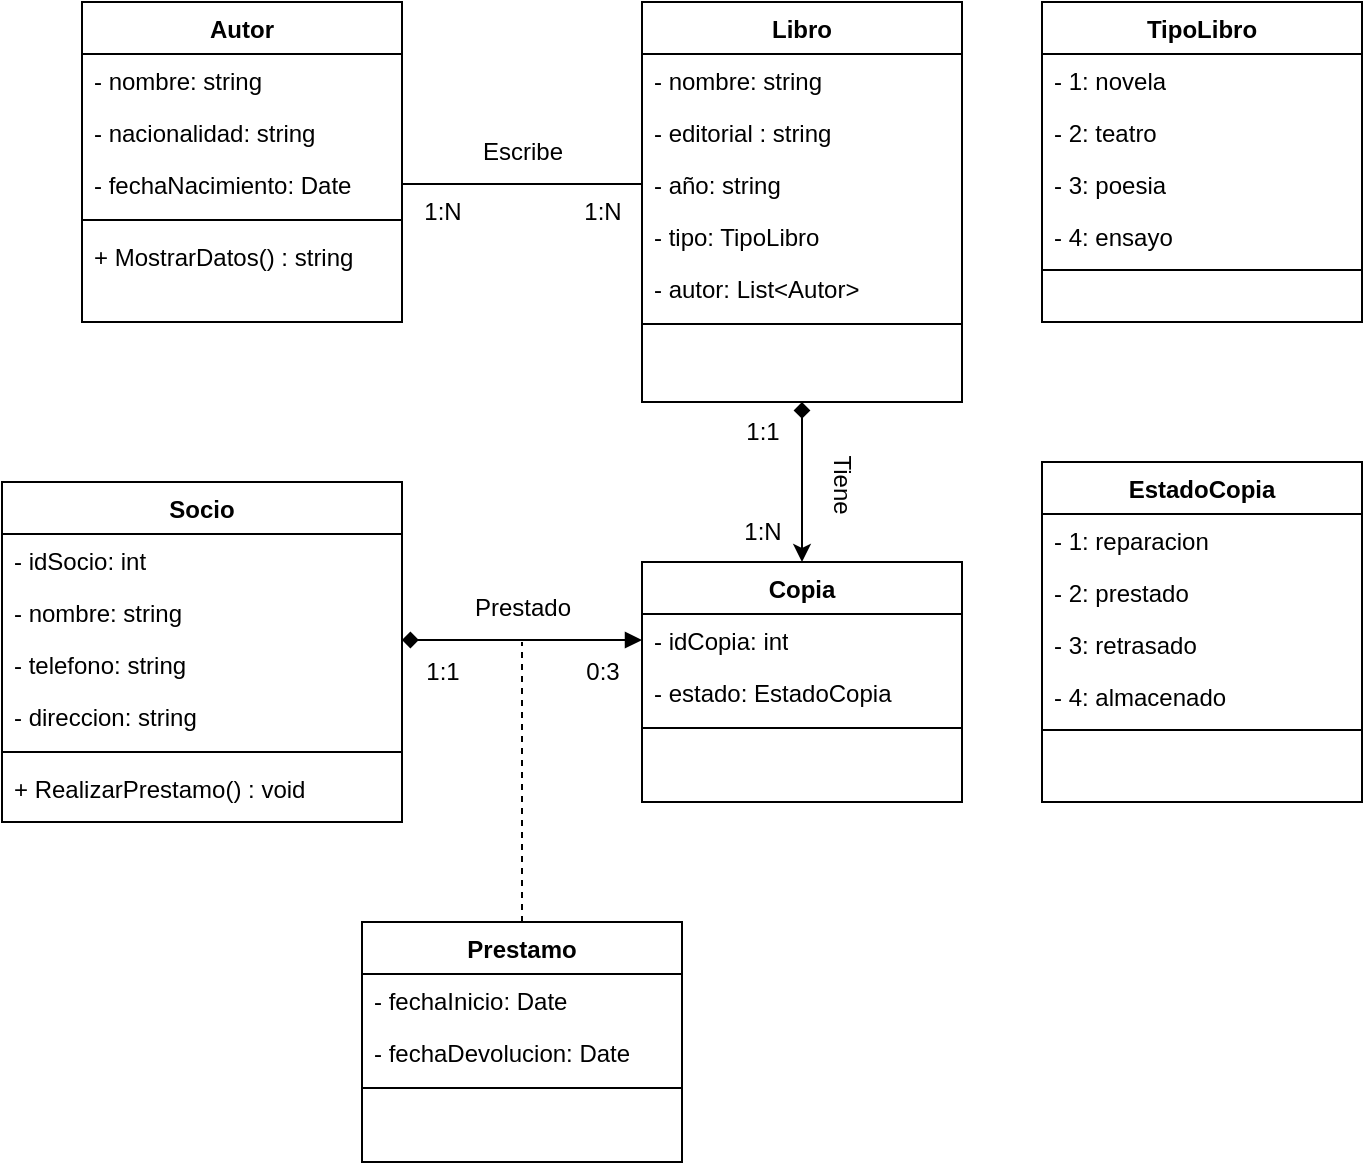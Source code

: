<mxfile version="24.3.0" type="github" pages="2">
  <diagram name="Page-1" id="NZObzftYaRMVQlycntrI">
    <mxGraphModel dx="1195" dy="637" grid="1" gridSize="10" guides="1" tooltips="1" connect="1" arrows="1" fold="1" page="1" pageScale="1" pageWidth="850" pageHeight="1100" math="0" shadow="0">
      <root>
        <mxCell id="0" />
        <mxCell id="1" parent="0" />
        <mxCell id="pUEDlQaruOGjHbqkqFNV-1" value="Libro" style="swimlane;fontStyle=1;align=center;verticalAlign=top;childLayout=stackLayout;horizontal=1;startSize=26;horizontalStack=0;resizeParent=1;resizeParentMax=0;resizeLast=0;collapsible=1;marginBottom=0;whiteSpace=wrap;html=1;" parent="1" vertex="1">
          <mxGeometry x="400" y="40" width="160" height="200" as="geometry" />
        </mxCell>
        <mxCell id="pUEDlQaruOGjHbqkqFNV-2" value="- nombre: string" style="text;strokeColor=none;fillColor=none;align=left;verticalAlign=top;spacingLeft=4;spacingRight=4;overflow=hidden;rotatable=0;points=[[0,0.5],[1,0.5]];portConstraint=eastwest;whiteSpace=wrap;html=1;" parent="pUEDlQaruOGjHbqkqFNV-1" vertex="1">
          <mxGeometry y="26" width="160" height="26" as="geometry" />
        </mxCell>
        <mxCell id="pUEDlQaruOGjHbqkqFNV-26" value="- editorial : string" style="text;strokeColor=none;fillColor=none;align=left;verticalAlign=top;spacingLeft=4;spacingRight=4;overflow=hidden;rotatable=0;points=[[0,0.5],[1,0.5]];portConstraint=eastwest;whiteSpace=wrap;html=1;" parent="pUEDlQaruOGjHbqkqFNV-1" vertex="1">
          <mxGeometry y="52" width="160" height="26" as="geometry" />
        </mxCell>
        <mxCell id="pUEDlQaruOGjHbqkqFNV-27" value="- año: string" style="text;strokeColor=none;fillColor=none;align=left;verticalAlign=top;spacingLeft=4;spacingRight=4;overflow=hidden;rotatable=0;points=[[0,0.5],[1,0.5]];portConstraint=eastwest;whiteSpace=wrap;html=1;" parent="pUEDlQaruOGjHbqkqFNV-1" vertex="1">
          <mxGeometry y="78" width="160" height="26" as="geometry" />
        </mxCell>
        <mxCell id="pUEDlQaruOGjHbqkqFNV-44" value="- tipo: TipoLibro" style="text;strokeColor=none;fillColor=none;align=left;verticalAlign=top;spacingLeft=4;spacingRight=4;overflow=hidden;rotatable=0;points=[[0,0.5],[1,0.5]];portConstraint=eastwest;whiteSpace=wrap;html=1;" parent="pUEDlQaruOGjHbqkqFNV-1" vertex="1">
          <mxGeometry y="104" width="160" height="26" as="geometry" />
        </mxCell>
        <mxCell id="pUEDlQaruOGjHbqkqFNV-28" value="- autor: List&amp;lt;Autor&amp;gt;" style="text;strokeColor=none;fillColor=none;align=left;verticalAlign=top;spacingLeft=4;spacingRight=4;overflow=hidden;rotatable=0;points=[[0,0.5],[1,0.5]];portConstraint=eastwest;whiteSpace=wrap;html=1;" parent="pUEDlQaruOGjHbqkqFNV-1" vertex="1">
          <mxGeometry y="130" width="160" height="26" as="geometry" />
        </mxCell>
        <mxCell id="pUEDlQaruOGjHbqkqFNV-3" value="" style="line;strokeWidth=1;fillColor=none;align=left;verticalAlign=middle;spacingTop=-1;spacingLeft=3;spacingRight=3;rotatable=0;labelPosition=right;points=[];portConstraint=eastwest;strokeColor=inherit;" parent="pUEDlQaruOGjHbqkqFNV-1" vertex="1">
          <mxGeometry y="156" width="160" height="10" as="geometry" />
        </mxCell>
        <mxCell id="pUEDlQaruOGjHbqkqFNV-33" value="&amp;nbsp;" style="text;strokeColor=none;fillColor=none;align=left;verticalAlign=top;spacingLeft=4;spacingRight=4;overflow=hidden;rotatable=0;points=[[0,0.5],[1,0.5]];portConstraint=eastwest;whiteSpace=wrap;html=1;" parent="pUEDlQaruOGjHbqkqFNV-1" vertex="1">
          <mxGeometry y="166" width="160" height="34" as="geometry" />
        </mxCell>
        <mxCell id="pUEDlQaruOGjHbqkqFNV-5" value="TipoLibro" style="swimlane;fontStyle=1;align=center;verticalAlign=top;childLayout=stackLayout;horizontal=1;startSize=26;horizontalStack=0;resizeParent=1;resizeParentMax=0;resizeLast=0;collapsible=1;marginBottom=0;whiteSpace=wrap;html=1;" parent="1" vertex="1">
          <mxGeometry x="600" y="40" width="160" height="160" as="geometry" />
        </mxCell>
        <mxCell id="pUEDlQaruOGjHbqkqFNV-6" value="- 1: novela" style="text;strokeColor=none;fillColor=none;align=left;verticalAlign=top;spacingLeft=4;spacingRight=4;overflow=hidden;rotatable=0;points=[[0,0.5],[1,0.5]];portConstraint=eastwest;whiteSpace=wrap;html=1;" parent="pUEDlQaruOGjHbqkqFNV-5" vertex="1">
          <mxGeometry y="26" width="160" height="26" as="geometry" />
        </mxCell>
        <mxCell id="pUEDlQaruOGjHbqkqFNV-30" value="- 2: teatro" style="text;strokeColor=none;fillColor=none;align=left;verticalAlign=top;spacingLeft=4;spacingRight=4;overflow=hidden;rotatable=0;points=[[0,0.5],[1,0.5]];portConstraint=eastwest;whiteSpace=wrap;html=1;" parent="pUEDlQaruOGjHbqkqFNV-5" vertex="1">
          <mxGeometry y="52" width="160" height="26" as="geometry" />
        </mxCell>
        <mxCell id="pUEDlQaruOGjHbqkqFNV-29" value="- 3: poesia" style="text;strokeColor=none;fillColor=none;align=left;verticalAlign=top;spacingLeft=4;spacingRight=4;overflow=hidden;rotatable=0;points=[[0,0.5],[1,0.5]];portConstraint=eastwest;whiteSpace=wrap;html=1;" parent="pUEDlQaruOGjHbqkqFNV-5" vertex="1">
          <mxGeometry y="78" width="160" height="26" as="geometry" />
        </mxCell>
        <mxCell id="pUEDlQaruOGjHbqkqFNV-32" value="- 4: ensayo" style="text;strokeColor=none;fillColor=none;align=left;verticalAlign=top;spacingLeft=4;spacingRight=4;overflow=hidden;rotatable=0;points=[[0,0.5],[1,0.5]];portConstraint=eastwest;whiteSpace=wrap;html=1;" parent="pUEDlQaruOGjHbqkqFNV-5" vertex="1">
          <mxGeometry y="104" width="160" height="26" as="geometry" />
        </mxCell>
        <mxCell id="pUEDlQaruOGjHbqkqFNV-7" value="" style="line;strokeWidth=1;fillColor=none;align=left;verticalAlign=middle;spacingTop=-1;spacingLeft=3;spacingRight=3;rotatable=0;labelPosition=right;points=[];portConstraint=eastwest;strokeColor=inherit;" parent="pUEDlQaruOGjHbqkqFNV-5" vertex="1">
          <mxGeometry y="130" width="160" height="8" as="geometry" />
        </mxCell>
        <mxCell id="pUEDlQaruOGjHbqkqFNV-31" value="&amp;nbsp;" style="text;strokeColor=none;fillColor=none;align=left;verticalAlign=top;spacingLeft=4;spacingRight=4;overflow=hidden;rotatable=0;points=[[0,0.5],[1,0.5]];portConstraint=eastwest;whiteSpace=wrap;html=1;" parent="pUEDlQaruOGjHbqkqFNV-5" vertex="1">
          <mxGeometry y="138" width="160" height="22" as="geometry" />
        </mxCell>
        <mxCell id="pUEDlQaruOGjHbqkqFNV-35" value="Autor" style="swimlane;fontStyle=1;align=center;verticalAlign=top;childLayout=stackLayout;horizontal=1;startSize=26;horizontalStack=0;resizeParent=1;resizeParentMax=0;resizeLast=0;collapsible=1;marginBottom=0;whiteSpace=wrap;html=1;" parent="1" vertex="1">
          <mxGeometry x="120" y="40" width="160" height="160" as="geometry" />
        </mxCell>
        <mxCell id="pUEDlQaruOGjHbqkqFNV-36" value="- nombre: string" style="text;strokeColor=none;fillColor=none;align=left;verticalAlign=top;spacingLeft=4;spacingRight=4;overflow=hidden;rotatable=0;points=[[0,0.5],[1,0.5]];portConstraint=eastwest;whiteSpace=wrap;html=1;" parent="pUEDlQaruOGjHbqkqFNV-35" vertex="1">
          <mxGeometry y="26" width="160" height="26" as="geometry" />
        </mxCell>
        <mxCell id="pUEDlQaruOGjHbqkqFNV-37" value="- nacionalidad: string" style="text;strokeColor=none;fillColor=none;align=left;verticalAlign=top;spacingLeft=4;spacingRight=4;overflow=hidden;rotatable=0;points=[[0,0.5],[1,0.5]];portConstraint=eastwest;whiteSpace=wrap;html=1;" parent="pUEDlQaruOGjHbqkqFNV-35" vertex="1">
          <mxGeometry y="52" width="160" height="26" as="geometry" />
        </mxCell>
        <mxCell id="pUEDlQaruOGjHbqkqFNV-38" value="- fechaNacimiento: Date" style="text;strokeColor=none;fillColor=none;align=left;verticalAlign=top;spacingLeft=4;spacingRight=4;overflow=hidden;rotatable=0;points=[[0,0.5],[1,0.5]];portConstraint=eastwest;whiteSpace=wrap;html=1;" parent="pUEDlQaruOGjHbqkqFNV-35" vertex="1">
          <mxGeometry y="78" width="160" height="26" as="geometry" />
        </mxCell>
        <mxCell id="pUEDlQaruOGjHbqkqFNV-40" value="" style="line;strokeWidth=1;fillColor=none;align=left;verticalAlign=middle;spacingTop=-1;spacingLeft=3;spacingRight=3;rotatable=0;labelPosition=right;points=[];portConstraint=eastwest;strokeColor=inherit;" parent="pUEDlQaruOGjHbqkqFNV-35" vertex="1">
          <mxGeometry y="104" width="160" height="10" as="geometry" />
        </mxCell>
        <mxCell id="pUEDlQaruOGjHbqkqFNV-41" value="+ MostrarDatos() : string" style="text;strokeColor=none;fillColor=none;align=left;verticalAlign=top;spacingLeft=4;spacingRight=4;overflow=hidden;rotatable=0;points=[[0,0.5],[1,0.5]];portConstraint=eastwest;whiteSpace=wrap;html=1;" parent="pUEDlQaruOGjHbqkqFNV-35" vertex="1">
          <mxGeometry y="114" width="160" height="46" as="geometry" />
        </mxCell>
        <mxCell id="pUEDlQaruOGjHbqkqFNV-42" style="edgeStyle=orthogonalEdgeStyle;rounded=0;orthogonalLoop=1;jettySize=auto;html=1;entryX=0;entryY=0.5;entryDx=0;entryDy=0;endArrow=none;endFill=0;" parent="1" source="pUEDlQaruOGjHbqkqFNV-38" target="pUEDlQaruOGjHbqkqFNV-27" edge="1">
          <mxGeometry relative="1" as="geometry" />
        </mxCell>
        <mxCell id="pUEDlQaruOGjHbqkqFNV-43" value="Escribe" style="text;html=1;align=center;verticalAlign=middle;resizable=0;points=[];autosize=1;strokeColor=none;fillColor=none;" parent="1" vertex="1">
          <mxGeometry x="310" y="100" width="60" height="30" as="geometry" />
        </mxCell>
        <mxCell id="pUEDlQaruOGjHbqkqFNV-45" value="1:N" style="text;html=1;align=center;verticalAlign=middle;resizable=0;points=[];autosize=1;strokeColor=none;fillColor=none;" parent="1" vertex="1">
          <mxGeometry x="280" y="130" width="40" height="30" as="geometry" />
        </mxCell>
        <mxCell id="pUEDlQaruOGjHbqkqFNV-46" value="1:N" style="text;html=1;align=center;verticalAlign=middle;resizable=0;points=[];autosize=1;strokeColor=none;fillColor=none;" parent="1" vertex="1">
          <mxGeometry x="360" y="130" width="40" height="30" as="geometry" />
        </mxCell>
        <mxCell id="pUEDlQaruOGjHbqkqFNV-47" value="Copia" style="swimlane;fontStyle=1;align=center;verticalAlign=top;childLayout=stackLayout;horizontal=1;startSize=26;horizontalStack=0;resizeParent=1;resizeParentMax=0;resizeLast=0;collapsible=1;marginBottom=0;whiteSpace=wrap;html=1;" parent="1" vertex="1">
          <mxGeometry x="400" y="320" width="160" height="120" as="geometry" />
        </mxCell>
        <mxCell id="pUEDlQaruOGjHbqkqFNV-48" value="- idCopia: int" style="text;strokeColor=none;fillColor=none;align=left;verticalAlign=top;spacingLeft=4;spacingRight=4;overflow=hidden;rotatable=0;points=[[0,0.5],[1,0.5]];portConstraint=eastwest;whiteSpace=wrap;html=1;" parent="pUEDlQaruOGjHbqkqFNV-47" vertex="1">
          <mxGeometry y="26" width="160" height="26" as="geometry" />
        </mxCell>
        <mxCell id="pUEDlQaruOGjHbqkqFNV-49" value="- estado: EstadoCopia" style="text;strokeColor=none;fillColor=none;align=left;verticalAlign=top;spacingLeft=4;spacingRight=4;overflow=hidden;rotatable=0;points=[[0,0.5],[1,0.5]];portConstraint=eastwest;whiteSpace=wrap;html=1;" parent="pUEDlQaruOGjHbqkqFNV-47" vertex="1">
          <mxGeometry y="52" width="160" height="26" as="geometry" />
        </mxCell>
        <mxCell id="pUEDlQaruOGjHbqkqFNV-53" value="" style="line;strokeWidth=1;fillColor=none;align=left;verticalAlign=middle;spacingTop=-1;spacingLeft=3;spacingRight=3;rotatable=0;labelPosition=right;points=[];portConstraint=eastwest;strokeColor=inherit;" parent="pUEDlQaruOGjHbqkqFNV-47" vertex="1">
          <mxGeometry y="78" width="160" height="10" as="geometry" />
        </mxCell>
        <mxCell id="pUEDlQaruOGjHbqkqFNV-54" value="&amp;nbsp;" style="text;strokeColor=none;fillColor=none;align=left;verticalAlign=top;spacingLeft=4;spacingRight=4;overflow=hidden;rotatable=0;points=[[0,0.5],[1,0.5]];portConstraint=eastwest;whiteSpace=wrap;html=1;" parent="pUEDlQaruOGjHbqkqFNV-47" vertex="1">
          <mxGeometry y="88" width="160" height="32" as="geometry" />
        </mxCell>
        <mxCell id="pUEDlQaruOGjHbqkqFNV-55" value="EstadoCopia" style="swimlane;fontStyle=1;align=center;verticalAlign=top;childLayout=stackLayout;horizontal=1;startSize=26;horizontalStack=0;resizeParent=1;resizeParentMax=0;resizeLast=0;collapsible=1;marginBottom=0;whiteSpace=wrap;html=1;" parent="1" vertex="1">
          <mxGeometry x="600" y="270" width="160" height="170" as="geometry" />
        </mxCell>
        <mxCell id="pUEDlQaruOGjHbqkqFNV-56" value="- 1: reparacion" style="text;strokeColor=none;fillColor=none;align=left;verticalAlign=top;spacingLeft=4;spacingRight=4;overflow=hidden;rotatable=0;points=[[0,0.5],[1,0.5]];portConstraint=eastwest;whiteSpace=wrap;html=1;" parent="pUEDlQaruOGjHbqkqFNV-55" vertex="1">
          <mxGeometry y="26" width="160" height="26" as="geometry" />
        </mxCell>
        <mxCell id="pUEDlQaruOGjHbqkqFNV-57" value="- 2: prestado" style="text;strokeColor=none;fillColor=none;align=left;verticalAlign=top;spacingLeft=4;spacingRight=4;overflow=hidden;rotatable=0;points=[[0,0.5],[1,0.5]];portConstraint=eastwest;whiteSpace=wrap;html=1;" parent="pUEDlQaruOGjHbqkqFNV-55" vertex="1">
          <mxGeometry y="52" width="160" height="26" as="geometry" />
        </mxCell>
        <mxCell id="pUEDlQaruOGjHbqkqFNV-58" value="- 3: retrasado" style="text;strokeColor=none;fillColor=none;align=left;verticalAlign=top;spacingLeft=4;spacingRight=4;overflow=hidden;rotatable=0;points=[[0,0.5],[1,0.5]];portConstraint=eastwest;whiteSpace=wrap;html=1;" parent="pUEDlQaruOGjHbqkqFNV-55" vertex="1">
          <mxGeometry y="78" width="160" height="26" as="geometry" />
        </mxCell>
        <mxCell id="pUEDlQaruOGjHbqkqFNV-59" value="- 4: almacenado" style="text;strokeColor=none;fillColor=none;align=left;verticalAlign=top;spacingLeft=4;spacingRight=4;overflow=hidden;rotatable=0;points=[[0,0.5],[1,0.5]];portConstraint=eastwest;whiteSpace=wrap;html=1;" parent="pUEDlQaruOGjHbqkqFNV-55" vertex="1">
          <mxGeometry y="104" width="160" height="26" as="geometry" />
        </mxCell>
        <mxCell id="pUEDlQaruOGjHbqkqFNV-60" value="" style="line;strokeWidth=1;fillColor=none;align=left;verticalAlign=middle;spacingTop=-1;spacingLeft=3;spacingRight=3;rotatable=0;labelPosition=right;points=[];portConstraint=eastwest;strokeColor=inherit;" parent="pUEDlQaruOGjHbqkqFNV-55" vertex="1">
          <mxGeometry y="130" width="160" height="8" as="geometry" />
        </mxCell>
        <mxCell id="pUEDlQaruOGjHbqkqFNV-61" value="&amp;nbsp;" style="text;strokeColor=none;fillColor=none;align=left;verticalAlign=top;spacingLeft=4;spacingRight=4;overflow=hidden;rotatable=0;points=[[0,0.5],[1,0.5]];portConstraint=eastwest;whiteSpace=wrap;html=1;" parent="pUEDlQaruOGjHbqkqFNV-55" vertex="1">
          <mxGeometry y="138" width="160" height="32" as="geometry" />
        </mxCell>
        <mxCell id="pUEDlQaruOGjHbqkqFNV-66" style="edgeStyle=orthogonalEdgeStyle;rounded=0;orthogonalLoop=1;jettySize=auto;html=1;entryX=0.5;entryY=1;entryDx=0;entryDy=0;entryPerimeter=0;endArrow=diamond;endFill=1;startArrow=classic;startFill=1;" parent="1" source="pUEDlQaruOGjHbqkqFNV-47" target="pUEDlQaruOGjHbqkqFNV-33" edge="1">
          <mxGeometry relative="1" as="geometry" />
        </mxCell>
        <mxCell id="pUEDlQaruOGjHbqkqFNV-67" value="1:1" style="text;html=1;align=center;verticalAlign=middle;resizable=0;points=[];autosize=1;strokeColor=none;fillColor=none;" parent="1" vertex="1">
          <mxGeometry x="440" y="240" width="40" height="30" as="geometry" />
        </mxCell>
        <mxCell id="pUEDlQaruOGjHbqkqFNV-68" value="1:N" style="text;html=1;align=center;verticalAlign=middle;resizable=0;points=[];autosize=1;strokeColor=none;fillColor=none;" parent="1" vertex="1">
          <mxGeometry x="440" y="290" width="40" height="30" as="geometry" />
        </mxCell>
        <mxCell id="pUEDlQaruOGjHbqkqFNV-69" value="Tiene" style="text;html=1;align=center;verticalAlign=middle;resizable=0;points=[];autosize=1;strokeColor=none;fillColor=none;rotation=90;" parent="1" vertex="1">
          <mxGeometry x="475" y="266" width="50" height="30" as="geometry" />
        </mxCell>
        <mxCell id="pUEDlQaruOGjHbqkqFNV-70" value="Socio" style="swimlane;fontStyle=1;align=center;verticalAlign=top;childLayout=stackLayout;horizontal=1;startSize=26;horizontalStack=0;resizeParent=1;resizeParentMax=0;resizeLast=0;collapsible=1;marginBottom=0;whiteSpace=wrap;html=1;" parent="1" vertex="1">
          <mxGeometry x="80" y="280" width="200" height="170" as="geometry" />
        </mxCell>
        <mxCell id="pUEDlQaruOGjHbqkqFNV-71" value="- idSocio: int" style="text;strokeColor=none;fillColor=none;align=left;verticalAlign=top;spacingLeft=4;spacingRight=4;overflow=hidden;rotatable=0;points=[[0,0.5],[1,0.5]];portConstraint=eastwest;whiteSpace=wrap;html=1;" parent="pUEDlQaruOGjHbqkqFNV-70" vertex="1">
          <mxGeometry y="26" width="200" height="26" as="geometry" />
        </mxCell>
        <mxCell id="pUEDlQaruOGjHbqkqFNV-76" value="- nombre: string" style="text;strokeColor=none;fillColor=none;align=left;verticalAlign=top;spacingLeft=4;spacingRight=4;overflow=hidden;rotatable=0;points=[[0,0.5],[1,0.5]];portConstraint=eastwest;whiteSpace=wrap;html=1;" parent="pUEDlQaruOGjHbqkqFNV-70" vertex="1">
          <mxGeometry y="52" width="200" height="26" as="geometry" />
        </mxCell>
        <mxCell id="pUEDlQaruOGjHbqkqFNV-72" value="- telefono: string" style="text;strokeColor=none;fillColor=none;align=left;verticalAlign=top;spacingLeft=4;spacingRight=4;overflow=hidden;rotatable=0;points=[[0,0.5],[1,0.5]];portConstraint=eastwest;whiteSpace=wrap;html=1;" parent="pUEDlQaruOGjHbqkqFNV-70" vertex="1">
          <mxGeometry y="78" width="200" height="26" as="geometry" />
        </mxCell>
        <mxCell id="pUEDlQaruOGjHbqkqFNV-77" value="- direccion: string" style="text;strokeColor=none;fillColor=none;align=left;verticalAlign=top;spacingLeft=4;spacingRight=4;overflow=hidden;rotatable=0;points=[[0,0.5],[1,0.5]];portConstraint=eastwest;whiteSpace=wrap;html=1;" parent="pUEDlQaruOGjHbqkqFNV-70" vertex="1">
          <mxGeometry y="104" width="200" height="26" as="geometry" />
        </mxCell>
        <mxCell id="pUEDlQaruOGjHbqkqFNV-74" value="" style="line;strokeWidth=1;fillColor=none;align=left;verticalAlign=middle;spacingTop=-1;spacingLeft=3;spacingRight=3;rotatable=0;labelPosition=right;points=[];portConstraint=eastwest;strokeColor=inherit;" parent="pUEDlQaruOGjHbqkqFNV-70" vertex="1">
          <mxGeometry y="130" width="200" height="10" as="geometry" />
        </mxCell>
        <mxCell id="pUEDlQaruOGjHbqkqFNV-75" value="+ RealizarPrestamo() : void" style="text;strokeColor=none;fillColor=none;align=left;verticalAlign=top;spacingLeft=4;spacingRight=4;overflow=hidden;rotatable=0;points=[[0,0.5],[1,0.5]];portConstraint=eastwest;whiteSpace=wrap;html=1;" parent="pUEDlQaruOGjHbqkqFNV-70" vertex="1">
          <mxGeometry y="140" width="200" height="30" as="geometry" />
        </mxCell>
        <mxCell id="pUEDlQaruOGjHbqkqFNV-96" style="edgeStyle=orthogonalEdgeStyle;rounded=0;orthogonalLoop=1;jettySize=auto;html=1;endArrow=none;endFill=0;dashed=1;" parent="1" source="pUEDlQaruOGjHbqkqFNV-82" edge="1">
          <mxGeometry relative="1" as="geometry">
            <mxPoint x="340" y="360" as="targetPoint" />
          </mxGeometry>
        </mxCell>
        <mxCell id="pUEDlQaruOGjHbqkqFNV-82" value="Prestamo" style="swimlane;fontStyle=1;align=center;verticalAlign=top;childLayout=stackLayout;horizontal=1;startSize=26;horizontalStack=0;resizeParent=1;resizeParentMax=0;resizeLast=0;collapsible=1;marginBottom=0;whiteSpace=wrap;html=1;" parent="1" vertex="1">
          <mxGeometry x="260" y="500" width="160" height="120" as="geometry" />
        </mxCell>
        <mxCell id="pUEDlQaruOGjHbqkqFNV-85" value="- fechaInicio: Date" style="text;strokeColor=none;fillColor=none;align=left;verticalAlign=top;spacingLeft=4;spacingRight=4;overflow=hidden;rotatable=0;points=[[0,0.5],[1,0.5]];portConstraint=eastwest;whiteSpace=wrap;html=1;" parent="pUEDlQaruOGjHbqkqFNV-82" vertex="1">
          <mxGeometry y="26" width="160" height="26" as="geometry" />
        </mxCell>
        <mxCell id="pUEDlQaruOGjHbqkqFNV-98" value="- fechaDevolucion: Date" style="text;strokeColor=none;fillColor=none;align=left;verticalAlign=top;spacingLeft=4;spacingRight=4;overflow=hidden;rotatable=0;points=[[0,0.5],[1,0.5]];portConstraint=eastwest;whiteSpace=wrap;html=1;" parent="pUEDlQaruOGjHbqkqFNV-82" vertex="1">
          <mxGeometry y="52" width="160" height="26" as="geometry" />
        </mxCell>
        <mxCell id="pUEDlQaruOGjHbqkqFNV-87" value="" style="line;strokeWidth=1;fillColor=none;align=left;verticalAlign=middle;spacingTop=-1;spacingLeft=3;spacingRight=3;rotatable=0;labelPosition=right;points=[];portConstraint=eastwest;strokeColor=inherit;" parent="pUEDlQaruOGjHbqkqFNV-82" vertex="1">
          <mxGeometry y="78" width="160" height="10" as="geometry" />
        </mxCell>
        <mxCell id="pUEDlQaruOGjHbqkqFNV-88" value="&amp;nbsp;" style="text;strokeColor=none;fillColor=none;align=left;verticalAlign=top;spacingLeft=4;spacingRight=4;overflow=hidden;rotatable=0;points=[[0,0.5],[1,0.5]];portConstraint=eastwest;whiteSpace=wrap;html=1;" parent="pUEDlQaruOGjHbqkqFNV-82" vertex="1">
          <mxGeometry y="88" width="160" height="32" as="geometry" />
        </mxCell>
        <mxCell id="pUEDlQaruOGjHbqkqFNV-99" value="0:3" style="text;html=1;align=center;verticalAlign=middle;resizable=0;points=[];autosize=1;strokeColor=none;fillColor=none;" parent="1" vertex="1">
          <mxGeometry x="360" y="360" width="40" height="30" as="geometry" />
        </mxCell>
        <mxCell id="pUEDlQaruOGjHbqkqFNV-100" value="1:1" style="text;html=1;align=center;verticalAlign=middle;resizable=0;points=[];autosize=1;strokeColor=none;fillColor=none;" parent="1" vertex="1">
          <mxGeometry x="280" y="360" width="40" height="30" as="geometry" />
        </mxCell>
        <mxCell id="pUEDlQaruOGjHbqkqFNV-103" style="edgeStyle=orthogonalEdgeStyle;rounded=0;orthogonalLoop=1;jettySize=auto;html=1;endArrow=diamond;endFill=1;startArrow=block;startFill=1;" parent="1" source="pUEDlQaruOGjHbqkqFNV-48" edge="1">
          <mxGeometry relative="1" as="geometry">
            <mxPoint x="280" y="359" as="targetPoint" />
          </mxGeometry>
        </mxCell>
        <mxCell id="pUEDlQaruOGjHbqkqFNV-104" value="Prestado" style="text;html=1;align=center;verticalAlign=middle;resizable=0;points=[];autosize=1;strokeColor=none;fillColor=none;" parent="1" vertex="1">
          <mxGeometry x="305" y="328" width="70" height="30" as="geometry" />
        </mxCell>
      </root>
    </mxGraphModel>
  </diagram>
  <diagram id="IubqsKRCvYwm9v-thLuF" name="Page-2">
    <mxGraphModel dx="1150" dy="509" grid="0" gridSize="10" guides="1" tooltips="1" connect="1" arrows="1" fold="1" page="0" pageScale="1" pageWidth="850" pageHeight="1100" math="0" shadow="0">
      <root>
        <mxCell id="0" />
        <mxCell id="1" parent="0" />
        <mxCell id="eLIHctDLw3GJHYmIPz8b-1" value="" style="group" vertex="1" connectable="0" parent="1">
          <mxGeometry x="50" y="30" width="760" height="570" as="geometry" />
        </mxCell>
        <mxCell id="eLIHctDLw3GJHYmIPz8b-2" value="" style="group" vertex="1" connectable="0" parent="eLIHctDLw3GJHYmIPz8b-1">
          <mxGeometry width="198.657" height="213.75" as="geometry" />
        </mxCell>
        <mxCell id="eLIHctDLw3GJHYmIPz8b-3" value="" style="whiteSpace=wrap;html=1;aspect=fixed;" vertex="1" parent="eLIHctDLw3GJHYmIPz8b-2">
          <mxGeometry width="198.261" height="198.261" as="geometry" />
        </mxCell>
        <mxCell id="eLIHctDLw3GJHYmIPz8b-4" value="" style="endArrow=none;html=1;rounded=0;exitX=0;exitY=0.333;exitDx=0;exitDy=0;exitPerimeter=0;entryX=1.002;entryY=0.336;entryDx=0;entryDy=0;entryPerimeter=0;" edge="1" parent="eLIHctDLw3GJHYmIPz8b-2">
          <mxGeometry width="50" height="50" relative="1" as="geometry">
            <mxPoint y="47.5" as="sourcePoint" />
            <mxPoint x="198.657" y="48.141" as="targetPoint" />
          </mxGeometry>
        </mxCell>
        <mxCell id="eLIHctDLw3GJHYmIPz8b-5" value="" style="endArrow=none;html=1;rounded=0;exitX=0;exitY=0.333;exitDx=0;exitDy=0;exitPerimeter=0;entryX=1.002;entryY=0.336;entryDx=0;entryDy=0;entryPerimeter=0;" edge="1" parent="eLIHctDLw3GJHYmIPz8b-2">
          <mxGeometry width="50" height="50" relative="1" as="geometry">
            <mxPoint y="154.375" as="sourcePoint" />
            <mxPoint x="198.261" y="154.375" as="targetPoint" />
          </mxGeometry>
        </mxCell>
        <mxCell id="eLIHctDLw3GJHYmIPz8b-6" value="Cliente" style="text;html=1;align=center;verticalAlign=middle;whiteSpace=wrap;rounded=0;" vertex="1" parent="eLIHctDLw3GJHYmIPz8b-2">
          <mxGeometry x="66.087" y="11.875" width="66.087" height="35.625" as="geometry" />
        </mxCell>
        <mxCell id="eLIHctDLw3GJHYmIPz8b-7" value="- nombre: string&lt;div&gt;-dni: string&lt;/div&gt;&lt;div&gt;-direccion: string&lt;/div&gt;&lt;div&gt;-edad: int&lt;/div&gt;" style="text;html=1;align=center;verticalAlign=middle;whiteSpace=wrap;rounded=0;" vertex="1" parent="eLIHctDLw3GJHYmIPz8b-2">
          <mxGeometry y="83.125" width="198.261" height="35.625" as="geometry" />
        </mxCell>
        <mxCell id="eLIHctDLw3GJHYmIPz8b-8" value="" style="rounded=0;whiteSpace=wrap;html=1;" vertex="1" parent="eLIHctDLw3GJHYmIPz8b-1">
          <mxGeometry x="277.874" y="332.5" width="187.246" height="237.5" as="geometry" />
        </mxCell>
        <mxCell id="eLIHctDLw3GJHYmIPz8b-9" value="" style="endArrow=none;html=1;rounded=0;entryX=1.032;entryY=0.295;entryDx=0;entryDy=0;entryPerimeter=0;" edge="1" parent="eLIHctDLw3GJHYmIPz8b-1">
          <mxGeometry width="50" height="50" relative="1" as="geometry">
            <mxPoint x="277.874" y="393.062" as="sourcePoint" />
            <mxPoint x="471.112" y="391.875" as="targetPoint" />
          </mxGeometry>
        </mxCell>
        <mxCell id="eLIHctDLw3GJHYmIPz8b-10" value="Sucursales" style="text;html=1;align=center;verticalAlign=middle;whiteSpace=wrap;rounded=0;" vertex="1" parent="eLIHctDLw3GJHYmIPz8b-1">
          <mxGeometry x="338.453" y="344.375" width="66.087" height="35.625" as="geometry" />
        </mxCell>
        <mxCell id="eLIHctDLw3GJHYmIPz8b-11" value="-numeroSucursal: int&lt;div&gt;-direccion: string&lt;/div&gt;&lt;div&gt;-telefono: string&lt;/div&gt;" style="text;html=1;align=center;verticalAlign=middle;whiteSpace=wrap;rounded=0;" vertex="1" parent="eLIHctDLw3GJHYmIPz8b-1">
          <mxGeometry x="289.285" y="403.75" width="164.821" height="71.25" as="geometry" />
        </mxCell>
        <mxCell id="eLIHctDLw3GJHYmIPz8b-12" value="" style="endArrow=none;html=1;rounded=0;entryX=1;entryY=0.75;entryDx=0;entryDy=0;" edge="1" parent="eLIHctDLw3GJHYmIPz8b-1">
          <mxGeometry width="50" height="50" relative="1" as="geometry">
            <mxPoint x="277.874" y="486.875" as="sourcePoint" />
            <mxPoint x="465.12" y="486.875" as="targetPoint" />
          </mxGeometry>
        </mxCell>
        <mxCell id="eLIHctDLw3GJHYmIPz8b-13" value="" style="endArrow=none;html=1;rounded=0;exitX=1;exitY=0.5;exitDx=0;exitDy=0;" edge="1" parent="eLIHctDLw3GJHYmIPz8b-1" source="eLIHctDLw3GJHYmIPz8b-7">
          <mxGeometry width="50" height="50" relative="1" as="geometry">
            <mxPoint x="209.275" y="237.5" as="sourcePoint" />
            <mxPoint x="286.377" y="100.938" as="targetPoint" />
            <Array as="points" />
          </mxGeometry>
        </mxCell>
        <mxCell id="eLIHctDLw3GJHYmIPz8b-14" value="&lt;font style=&quot;font-size: 8px;&quot;&gt;1:1&lt;/font&gt;" style="text;html=1;align=center;verticalAlign=middle;whiteSpace=wrap;rounded=0;" vertex="1" parent="eLIHctDLw3GJHYmIPz8b-1">
          <mxGeometry x="176.232" y="71.25" width="66.087" height="35.625" as="geometry" />
        </mxCell>
        <mxCell id="eLIHctDLw3GJHYmIPz8b-15" value="" style="endArrow=none;html=1;rounded=0;entryX=0.531;entryY=1.014;entryDx=0;entryDy=0;entryPerimeter=0;exitX=0.549;exitY=0.005;exitDx=0;exitDy=0;exitPerimeter=0;" edge="1" parent="eLIHctDLw3GJHYmIPz8b-1" source="eLIHctDLw3GJHYmIPz8b-8" target="eLIHctDLw3GJHYmIPz8b-18">
          <mxGeometry width="50" height="50" relative="1" as="geometry">
            <mxPoint x="341.449" y="285" as="sourcePoint" />
            <mxPoint x="396.522" y="225.625" as="targetPoint" />
          </mxGeometry>
        </mxCell>
        <mxCell id="eLIHctDLw3GJHYmIPz8b-16" value="&lt;font style=&quot;font-size: 8px;&quot;&gt;1:1&lt;/font&gt;" style="text;html=1;align=center;verticalAlign=middle;whiteSpace=wrap;rounded=0;" vertex="1" parent="eLIHctDLw3GJHYmIPz8b-1">
          <mxGeometry x="363.478" y="296.875" width="66.087" height="35.625" as="geometry" />
        </mxCell>
        <mxCell id="eLIHctDLw3GJHYmIPz8b-17" value="&lt;font style=&quot;font-size: 8px;&quot;&gt;0:N&lt;/font&gt;" style="text;html=1;align=center;verticalAlign=middle;whiteSpace=wrap;rounded=0;" vertex="1" parent="eLIHctDLw3GJHYmIPz8b-1">
          <mxGeometry x="363.478" y="213.75" width="66.087" height="35.625" as="geometry" />
        </mxCell>
        <mxCell id="eLIHctDLw3GJHYmIPz8b-18" value="" style="rounded=0;whiteSpace=wrap;html=1;" vertex="1" parent="eLIHctDLw3GJHYmIPz8b-1">
          <mxGeometry x="286.377" width="176.232" height="213.75" as="geometry" />
        </mxCell>
        <mxCell id="eLIHctDLw3GJHYmIPz8b-19" value="" style="endArrow=none;html=1;rounded=0;exitX=0;exitY=0.25;exitDx=0;exitDy=0;entryX=1;entryY=0.25;entryDx=0;entryDy=0;" edge="1" parent="eLIHctDLw3GJHYmIPz8b-1" source="eLIHctDLw3GJHYmIPz8b-18" target="eLIHctDLw3GJHYmIPz8b-18">
          <mxGeometry width="50" height="50" relative="1" as="geometry">
            <mxPoint x="330.435" y="106.875" as="sourcePoint" />
            <mxPoint x="473.623" y="61.75" as="targetPoint" />
          </mxGeometry>
        </mxCell>
        <mxCell id="eLIHctDLw3GJHYmIPz8b-20" value="" style="endArrow=none;html=1;rounded=0;exitX=0;exitY=0.25;exitDx=0;exitDy=0;entryX=1;entryY=0.25;entryDx=0;entryDy=0;" edge="1" parent="eLIHctDLw3GJHYmIPz8b-1">
          <mxGeometry width="50" height="50" relative="1" as="geometry">
            <mxPoint x="286.377" y="106.531" as="sourcePoint" />
            <mxPoint x="462.609" y="106.531" as="targetPoint" />
          </mxGeometry>
        </mxCell>
        <mxCell id="eLIHctDLw3GJHYmIPz8b-21" value="Cuenta" style="text;html=1;align=center;verticalAlign=middle;whiteSpace=wrap;rounded=0;" vertex="1" parent="eLIHctDLw3GJHYmIPz8b-1">
          <mxGeometry x="324.928" y="11.875" width="99.13" height="35.625" as="geometry" />
        </mxCell>
        <mxCell id="eLIHctDLw3GJHYmIPz8b-22" value="&lt;div&gt;-numeroCuenta&lt;/div&gt;-saldo: double" style="text;html=1;align=center;verticalAlign=middle;whiteSpace=wrap;rounded=0;" vertex="1" parent="eLIHctDLw3GJHYmIPz8b-1">
          <mxGeometry x="275.362" y="59.375" width="198.261" height="35.625" as="geometry" />
        </mxCell>
        <mxCell id="eLIHctDLw3GJHYmIPz8b-23" value="&lt;font style=&quot;font-size: 8px;&quot;&gt;+ ConsultarSaldo(): double&lt;/font&gt;&lt;div style=&quot;font-size: 8px;&quot;&gt;&lt;font style=&quot;font-size: 8px;&quot;&gt;+ RealizarAportacion(): void&lt;/font&gt;&lt;/div&gt;&lt;div style=&quot;font-size: 8px;&quot;&gt;&lt;font style=&quot;font-size: 8px;&quot;&gt;+ RealizarReintegro(): void&lt;/font&gt;&lt;/div&gt;" style="text;html=1;align=center;verticalAlign=middle;whiteSpace=wrap;rounded=0;" vertex="1" parent="eLIHctDLw3GJHYmIPz8b-1">
          <mxGeometry x="311.115" y="95" width="121.159" height="130.625" as="geometry" />
        </mxCell>
        <mxCell id="eLIHctDLw3GJHYmIPz8b-24" value="&lt;font style=&quot;font-size: 8px;&quot;&gt;0:N&lt;/font&gt;" style="text;html=1;align=center;verticalAlign=middle;whiteSpace=wrap;rounded=0;fontSize=6;" vertex="1" parent="eLIHctDLw3GJHYmIPz8b-1">
          <mxGeometry x="242.319" y="71.25" width="66.087" height="35.625" as="geometry" />
        </mxCell>
        <mxCell id="eLIHctDLw3GJHYmIPz8b-25" style="edgeStyle=orthogonalEdgeStyle;rounded=0;orthogonalLoop=1;jettySize=auto;html=1;exitX=0;exitY=0.5;exitDx=0;exitDy=0;entryX=1;entryY=0.5;entryDx=0;entryDy=0;endArrow=none;endFill=0;" edge="1" parent="eLIHctDLw3GJHYmIPz8b-1" source="eLIHctDLw3GJHYmIPz8b-26" target="eLIHctDLw3GJHYmIPz8b-18">
          <mxGeometry relative="1" as="geometry" />
        </mxCell>
        <mxCell id="eLIHctDLw3GJHYmIPz8b-26" value="" style="rounded=0;whiteSpace=wrap;html=1;" vertex="1" parent="eLIHctDLw3GJHYmIPz8b-1">
          <mxGeometry x="583.768" width="176.232" height="213.75" as="geometry" />
        </mxCell>
        <mxCell id="eLIHctDLw3GJHYmIPz8b-27" value="" style="endArrow=none;html=1;rounded=0;exitX=0;exitY=0.25;exitDx=0;exitDy=0;entryX=1;entryY=0.25;entryDx=0;entryDy=0;" edge="1" parent="eLIHctDLw3GJHYmIPz8b-1" source="eLIHctDLw3GJHYmIPz8b-26" target="eLIHctDLw3GJHYmIPz8b-26">
          <mxGeometry width="50" height="50" relative="1" as="geometry">
            <mxPoint x="649.855" y="95" as="sourcePoint" />
            <mxPoint x="704.928" y="35.625" as="targetPoint" />
          </mxGeometry>
        </mxCell>
        <mxCell id="eLIHctDLw3GJHYmIPz8b-28" value="" style="endArrow=none;html=1;rounded=0;exitX=0;exitY=0.25;exitDx=0;exitDy=0;entryX=1;entryY=0.25;entryDx=0;entryDy=0;" edge="1" parent="eLIHctDLw3GJHYmIPz8b-1">
          <mxGeometry width="50" height="50" relative="1" as="geometry">
            <mxPoint x="583.768" y="154.375" as="sourcePoint" />
            <mxPoint x="760" y="154.375" as="targetPoint" />
          </mxGeometry>
        </mxCell>
        <mxCell id="eLIHctDLw3GJHYmIPz8b-29" value="Movimientos" style="text;html=1;align=center;verticalAlign=middle;whiteSpace=wrap;rounded=0;" vertex="1" parent="eLIHctDLw3GJHYmIPz8b-1">
          <mxGeometry x="638.841" y="11.875" width="66.087" height="35.625" as="geometry" />
        </mxCell>
        <mxCell id="eLIHctDLw3GJHYmIPz8b-30" value="-Tipo: TipoMovimientos&lt;div&gt;&lt;/div&gt;&lt;div&gt;-fecha: date&lt;/div&gt;" style="text;html=1;align=center;verticalAlign=middle;whiteSpace=wrap;rounded=0;" vertex="1" parent="eLIHctDLw3GJHYmIPz8b-1">
          <mxGeometry x="561.739" y="59.375" width="198.261" height="35.625" as="geometry" />
        </mxCell>
        <mxCell id="eLIHctDLw3GJHYmIPz8b-31" value="" style="group" vertex="1" connectable="0" parent="eLIHctDLw3GJHYmIPz8b-1">
          <mxGeometry x="594.783" y="320.625" width="154.203" height="166.25" as="geometry" />
        </mxCell>
        <mxCell id="eLIHctDLw3GJHYmIPz8b-32" value="" style="rounded=0;whiteSpace=wrap;html=1;" vertex="1" parent="eLIHctDLw3GJHYmIPz8b-31">
          <mxGeometry width="154.203" height="166.25" as="geometry" />
        </mxCell>
        <mxCell id="eLIHctDLw3GJHYmIPz8b-33" value="" style="endArrow=none;html=1;rounded=0;entryX=0;entryY=0.25;entryDx=0;entryDy=0;exitX=1;exitY=0.25;exitDx=0;exitDy=0;" edge="1" parent="eLIHctDLw3GJHYmIPz8b-31">
          <mxGeometry width="50" height="50" relative="1" as="geometry">
            <mxPoint x="154.203" y="47.5" as="sourcePoint" />
            <mxPoint y="47.5" as="targetPoint" />
          </mxGeometry>
        </mxCell>
        <mxCell id="eLIHctDLw3GJHYmIPz8b-34" value="TipoMovimientos&lt;div&gt;&lt;br&gt;&lt;/div&gt;" style="text;html=1;align=center;verticalAlign=middle;whiteSpace=wrap;rounded=0;" vertex="1" parent="eLIHctDLw3GJHYmIPz8b-31">
          <mxGeometry x="44.058" y="11.875" width="66.087" height="35.625" as="geometry" />
        </mxCell>
        <mxCell id="eLIHctDLw3GJHYmIPz8b-35" value="" style="endArrow=none;html=1;rounded=0;entryX=0;entryY=0.25;entryDx=0;entryDy=0;exitX=1;exitY=0.25;exitDx=0;exitDy=0;" edge="1" parent="eLIHctDLw3GJHYmIPz8b-31">
          <mxGeometry width="50" height="50" relative="1" as="geometry">
            <mxPoint x="154.203" y="130.423" as="sourcePoint" />
            <mxPoint y="130.423" as="targetPoint" />
          </mxGeometry>
        </mxCell>
        <mxCell id="eLIHctDLw3GJHYmIPz8b-36" value="tipo1: ingreso&lt;div&gt;tipo2: retirada&lt;/div&gt;" style="text;html=1;align=center;verticalAlign=middle;whiteSpace=wrap;rounded=0;" vertex="1" parent="eLIHctDLw3GJHYmIPz8b-31">
          <mxGeometry y="59.375" width="143.188" height="35.625" as="geometry" />
        </mxCell>
        <mxCell id="eLIHctDLw3GJHYmIPz8b-37" value="" style="endArrow=none;html=1;rounded=0;exitX=0.607;exitY=-0.006;exitDx=0;exitDy=0;exitPerimeter=0;" edge="1" parent="eLIHctDLw3GJHYmIPz8b-1">
          <mxGeometry width="50" height="50" relative="1" as="geometry">
            <mxPoint x="671.884" y="319.627" as="sourcePoint" />
            <mxPoint x="671.906" y="213.75" as="targetPoint" />
            <Array as="points" />
          </mxGeometry>
        </mxCell>
        <mxCell id="eLIHctDLw3GJHYmIPz8b-38" value="&lt;font style=&quot;font-size: 8px;&quot;&gt;0:N&lt;/font&gt;" style="text;html=1;align=center;verticalAlign=middle;whiteSpace=wrap;rounded=0;" vertex="1" parent="eLIHctDLw3GJHYmIPz8b-1">
          <mxGeometry x="528.696" y="71.25" width="66.087" height="35.625" as="geometry" />
        </mxCell>
        <mxCell id="eLIHctDLw3GJHYmIPz8b-39" value="&lt;font style=&quot;font-size: 8px;&quot;&gt;1:1&lt;/font&gt;" style="text;html=1;align=center;verticalAlign=middle;whiteSpace=wrap;rounded=0;" vertex="1" parent="eLIHctDLw3GJHYmIPz8b-1">
          <mxGeometry x="451.594" y="71.25" width="66.087" height="35.625" as="geometry" />
        </mxCell>
        <mxCell id="eLIHctDLw3GJHYmIPz8b-40" value="&lt;font style=&quot;font-size: 9px;&quot;&gt;Realiza&lt;/font&gt;" style="text;html=1;align=center;verticalAlign=middle;whiteSpace=wrap;rounded=0;" vertex="1" parent="eLIHctDLw3GJHYmIPz8b-1">
          <mxGeometry x="484.638" y="106.875" width="66.087" height="35.625" as="geometry" />
        </mxCell>
        <mxCell id="eLIHctDLw3GJHYmIPz8b-41" value="Controla" style="text;html=1;align=center;verticalAlign=middle;whiteSpace=wrap;rounded=0;rotation=-90;fontSize=9;" vertex="1" parent="eLIHctDLw3GJHYmIPz8b-1">
          <mxGeometry x="324.928" y="261.25" width="66.087" height="35.625" as="geometry" />
        </mxCell>
        <mxCell id="eLIHctDLw3GJHYmIPz8b-42" value="Tiene" style="text;html=1;align=center;verticalAlign=middle;whiteSpace=wrap;rounded=0;fontSize=9;" vertex="1" parent="eLIHctDLw3GJHYmIPz8b-1">
          <mxGeometry x="209.275" y="59.375" width="66.087" height="35.625" as="geometry" />
        </mxCell>
      </root>
    </mxGraphModel>
  </diagram>
</mxfile>
